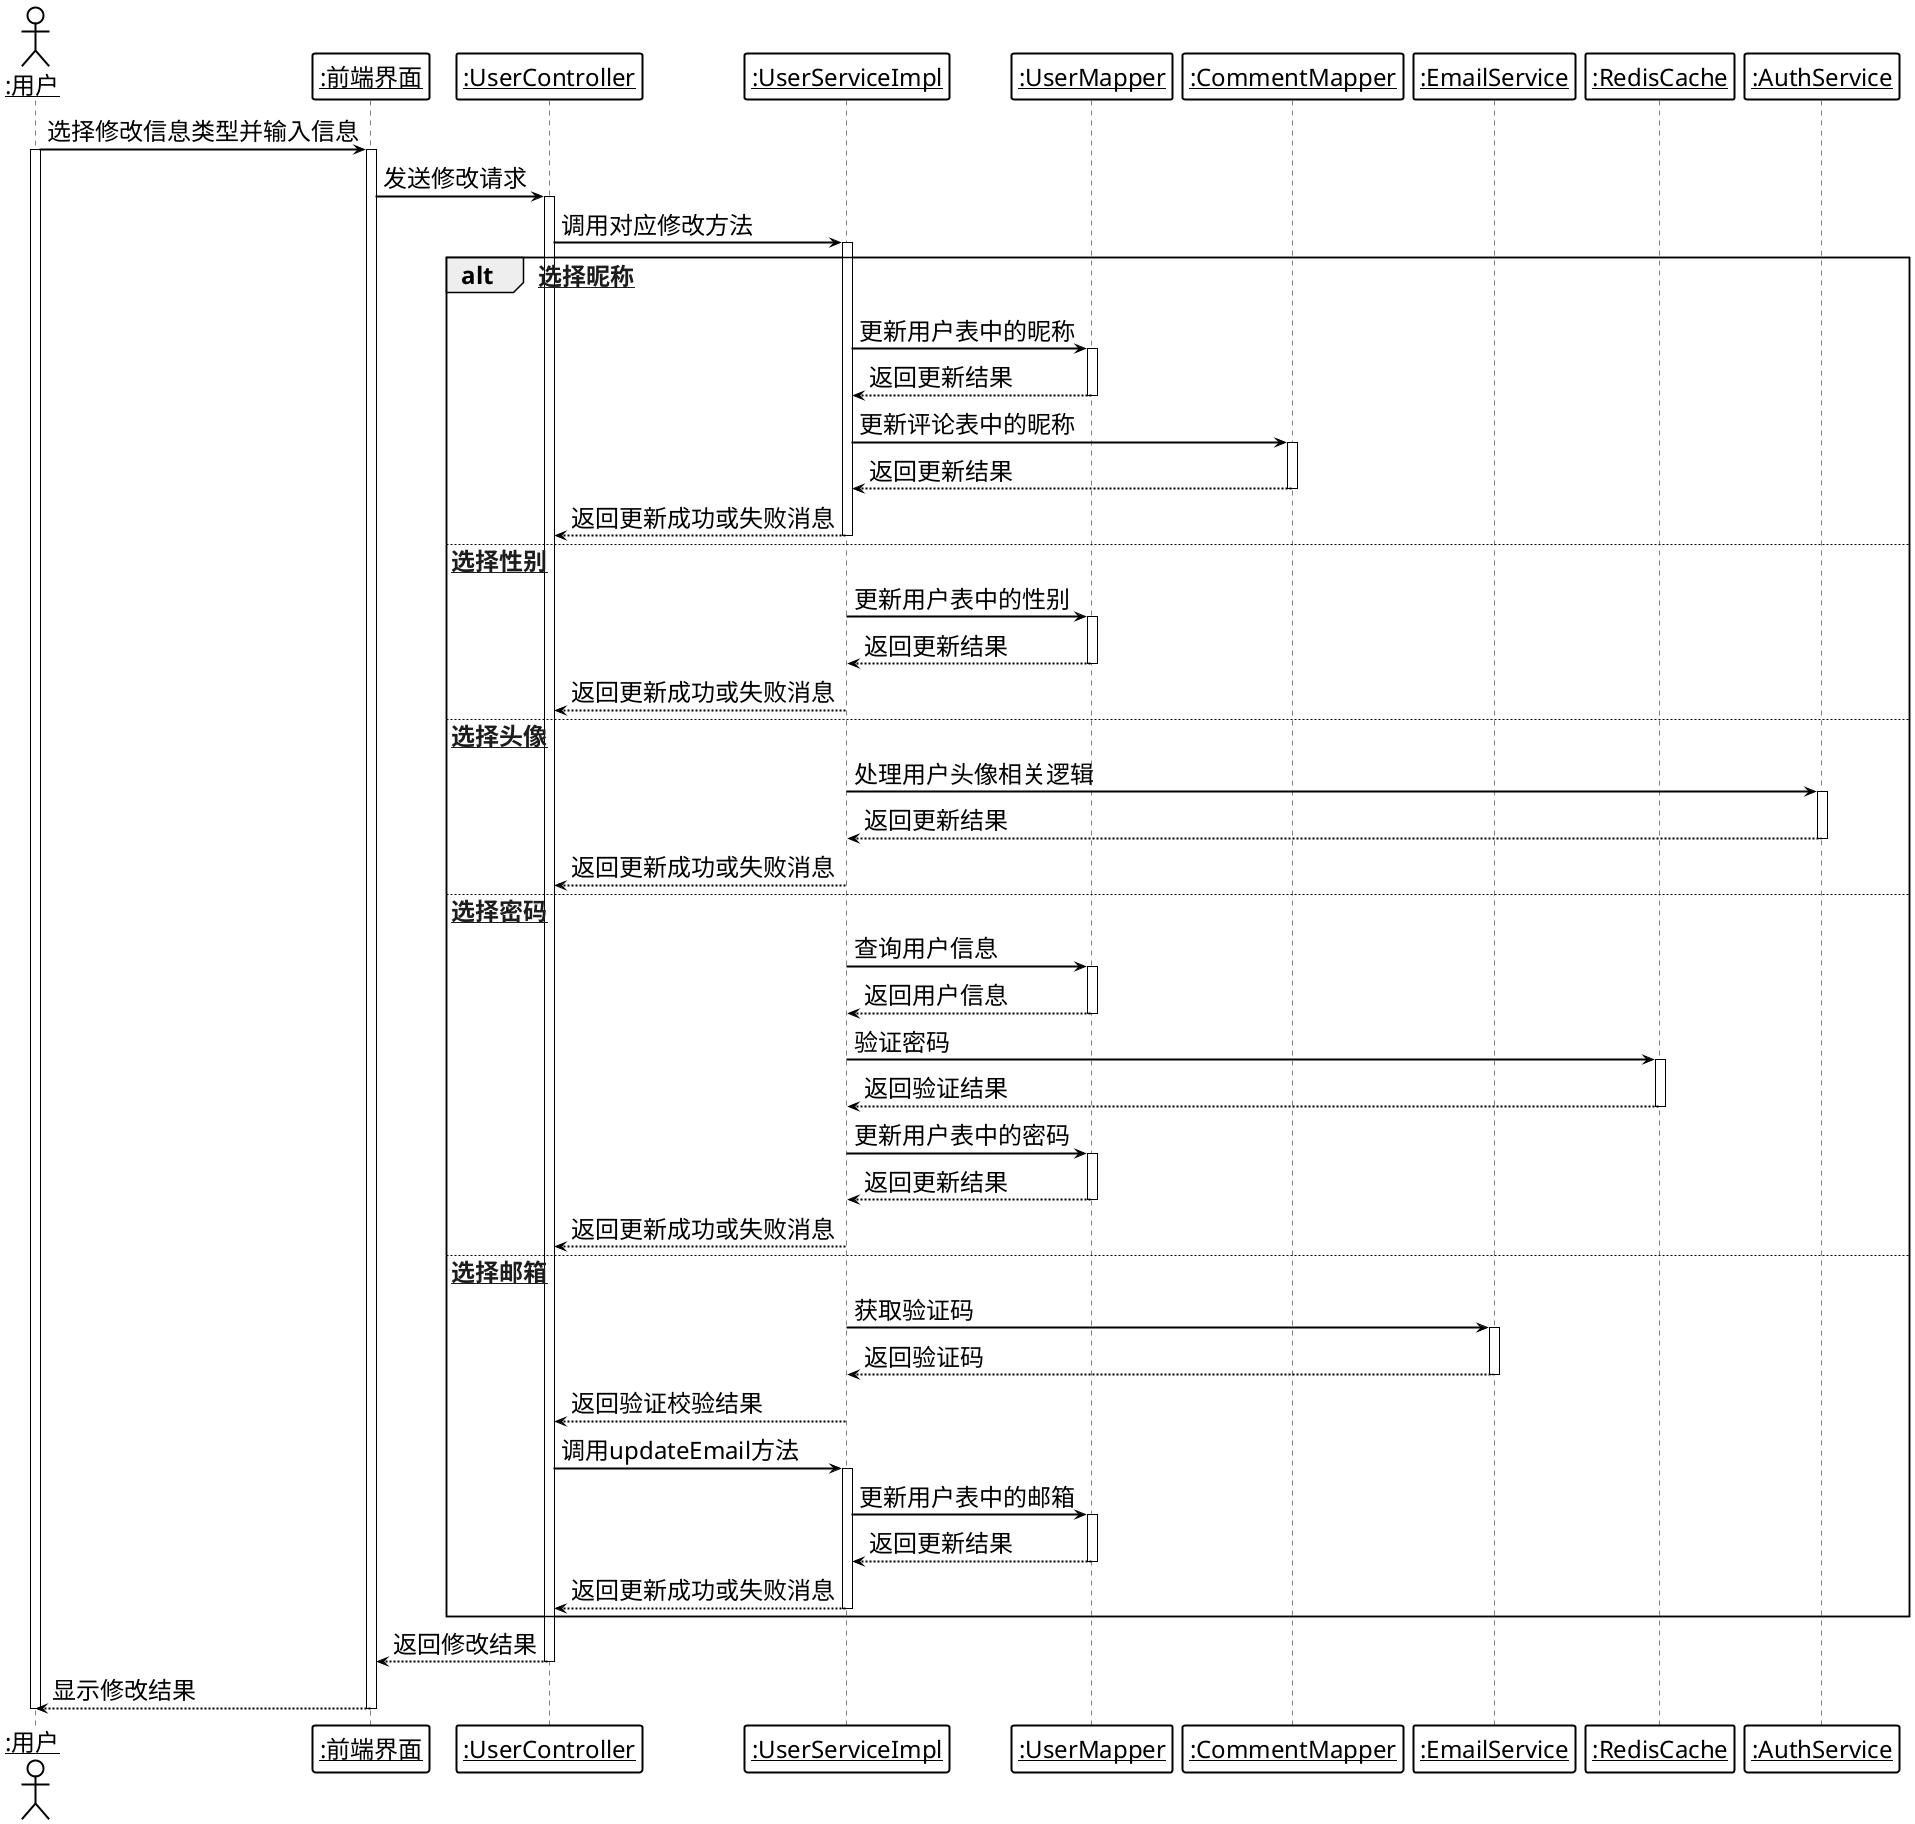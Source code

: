 @startuml

' 字体设置（小四号宋体≈12px，取消粗体）
skinparam defaultFontName "FangSong_GB2312"
skinparam defaultFontSize 24px
skinparam defaultFontStyle plain
skinparam monospacedFontName "Times New Roman"
skinparam monospacedFontSize 24px
skinparam monospacedFontStyle plain

' 强制单色模式，移除所有颜色
skinparam monochrome true

' 移除参与者和对象框的背景颜色
skinparam sequence {
    ParticipantBackgroundColor transparent  # 参与者背景透明
    ActorBackgroundColor transparent        # 角色背景透明
    BoxBackgroundColor transparent          # 框背景透明

    ArrowColor #000000
    LifeLineBorderColor #000000
    ParticipantBorderColor #000000
    ActorBorderColor #000000

    ArrowThickness 2.0
    LifeLineBorderThickness 2.0
    ParticipantBorderThickness 2.0
    ActorBorderThickness 2.0

    LoopBorderColor transparent
    LoopBackgroundColor transparent
    LoopTextColor #000000

    ' 条件分支颜色配置
    AltBorderColor #000000      # alt分支边框颜色
    AltBackgroundColor transparent  # alt分支背景透明
    AltTextColor #000000       # alt分支文本颜色
    OptBorderColor #000000      # opt分支边框颜色
    OptBackgroundColor transparent  # opt分支背景透明
    OptTextColor #000000       # opt分支文本颜色
}



actor "<u>:用户</u>" as User
participant "<u>:前端界面</u>" as Frontend
participant "<u>:UserController</u>" as Controller
participant "<u>:UserServiceImpl</u>" as Service
participant "<u>:UserMapper</u>" as Mapper
participant "<u>:CommentMapper</u>" as Comment
participant "<u>:EmailService</u>" as Email
participant "<u>:RedisCache</u>" as Redis
participant "<u>:AuthService</u>" as Auth

User -> Frontend: 选择修改信息类型并输入信息
activate Frontend
activate User

Frontend -> Controller: 发送修改请求
activate Controller

Controller -> Service: 调用对应修改方法
activate Service

alt [选择昵称]
    Service -> Mapper: 更新用户表中的昵称
    activate Mapper
    Mapper --> Service: 返回更新结果
    deactivate Mapper

    Service -> Comment: 更新评论表中的昵称
    activate Comment
    Comment --> Service: 返回更新结果
    deactivate Comment

    Service --> Controller: 返回更新成功或失败消息
    deactivate Service

else [选择性别]
    Service -> Mapper: 更新用户表中的性别
    activate Mapper
    Mapper --> Service: 返回更新结果
    deactivate Mapper

    Service --> Controller: 返回更新成功或失败消息
    deactivate Service

else [选择头像]
    Service -> Auth: 处理用户头像相关逻辑
    activate Auth
    Auth --> Service: 返回更新结果
    deactivate Auth

    Service --> Controller: 返回更新成功或失败消息
    deactivate Service

else [选择密码]
    Service -> Mapper: 查询用户信息
    activate Mapper
    Mapper --> Service: 返回用户信息
    deactivate Mapper

    Service -> Redis: 验证密码
    activate Redis
    Redis --> Service: 返回验证结果
    deactivate Redis

    Service -> Mapper: 更新用户表中的密码
    activate Mapper
    Mapper --> Service: 返回更新结果
    deactivate Mapper

    Service --> Controller: 返回更新成功或失败消息
    deactivate Service

else [选择邮箱]
    Service -> Email: 获取验证码
    activate Email
    Email --> Service: 返回验证码
    deactivate Email

    Service --> Controller: 返回验证校验结果
    deactivate Service

    Controller -> Service: 调用updateEmail方法
    activate Service

    Service -> Mapper: 更新用户表中的邮箱
    activate Mapper
    Mapper --> Service: 返回更新结果
    deactivate Mapper

    Service --> Controller: 返回更新成功或失败消息
    deactivate Service

end

Controller --> Frontend: 返回修改结果
deactivate Controller

Frontend --> User: 显示修改结果
deactivate Frontend
deactivate User

@enduml
